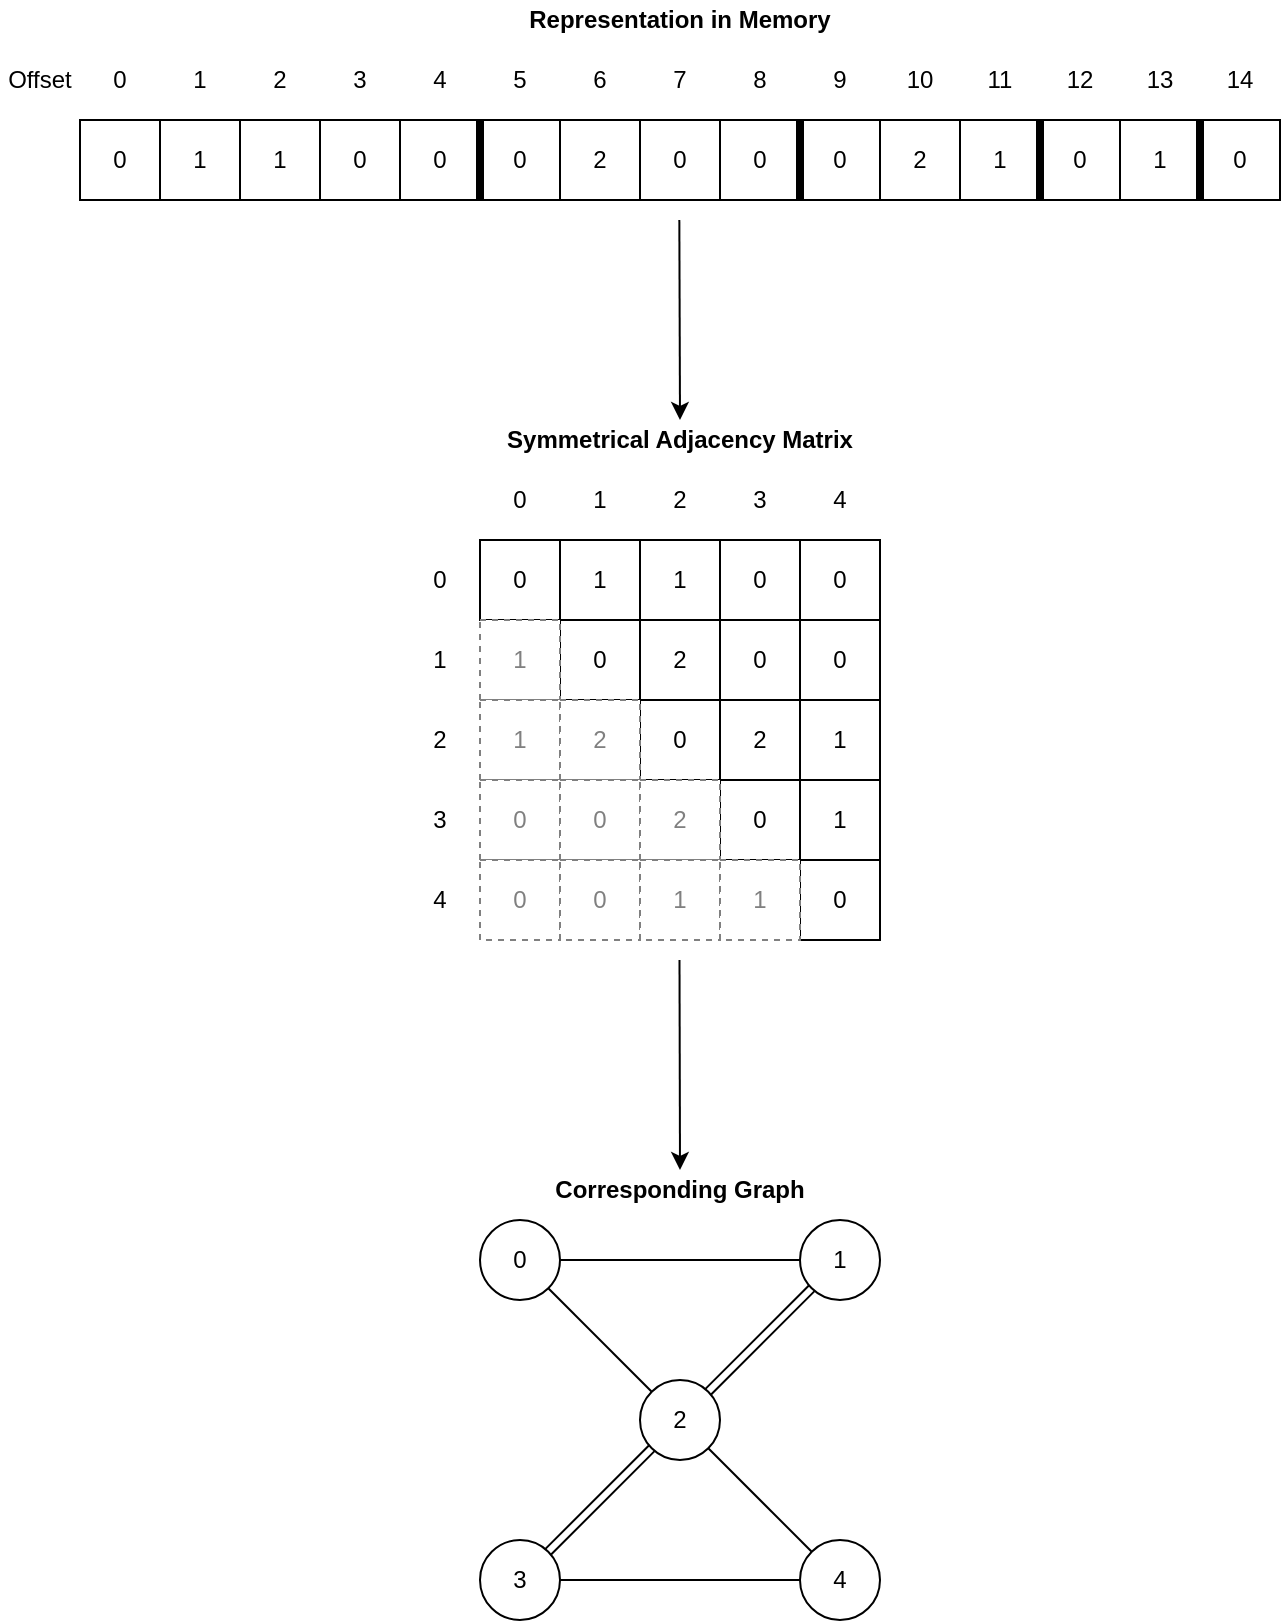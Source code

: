 <mxfile version="14.1.8" type="device"><diagram id="Jkv4MhnkdVMgu9zIAwIO" name="Page-1"><mxGraphModel dx="1152" dy="565" grid="1" gridSize="10" guides="1" tooltips="1" connect="1" arrows="1" fold="1" page="1" pageScale="1" pageWidth="850" pageHeight="1100" math="0" shadow="0"><root><mxCell id="0"/><mxCell id="1" parent="0"/><mxCell id="cvvr830qAXjLqjVrzHlL-1" value="0" style="rounded=0;whiteSpace=wrap;html=1;" parent="1" vertex="1"><mxGeometry x="345" y="415" width="40" height="40" as="geometry"/></mxCell><mxCell id="cvvr830qAXjLqjVrzHlL-2" value="1" style="rounded=0;whiteSpace=wrap;html=1;" parent="1" vertex="1"><mxGeometry x="385" y="415" width="40" height="40" as="geometry"/></mxCell><mxCell id="cvvr830qAXjLqjVrzHlL-3" value="1" style="rounded=0;whiteSpace=wrap;html=1;" parent="1" vertex="1"><mxGeometry x="425" y="415" width="40" height="40" as="geometry"/></mxCell><mxCell id="cvvr830qAXjLqjVrzHlL-4" value="0" style="rounded=0;whiteSpace=wrap;html=1;" parent="1" vertex="1"><mxGeometry x="465" y="415" width="40" height="40" as="geometry"/></mxCell><mxCell id="cvvr830qAXjLqjVrzHlL-5" value="0" style="rounded=0;whiteSpace=wrap;html=1;" parent="1" vertex="1"><mxGeometry x="505" y="415" width="40" height="40" as="geometry"/></mxCell><mxCell id="cvvr830qAXjLqjVrzHlL-6" value="0" style="rounded=0;whiteSpace=wrap;html=1;" parent="1" vertex="1"><mxGeometry x="385" y="455" width="40" height="40" as="geometry"/></mxCell><mxCell id="cvvr830qAXjLqjVrzHlL-7" value="2" style="rounded=0;whiteSpace=wrap;html=1;" parent="1" vertex="1"><mxGeometry x="425" y="455" width="40" height="40" as="geometry"/></mxCell><mxCell id="cvvr830qAXjLqjVrzHlL-8" value="0" style="rounded=0;whiteSpace=wrap;html=1;" parent="1" vertex="1"><mxGeometry x="465" y="455" width="40" height="40" as="geometry"/></mxCell><mxCell id="cvvr830qAXjLqjVrzHlL-9" value="0" style="rounded=0;whiteSpace=wrap;html=1;" parent="1" vertex="1"><mxGeometry x="505" y="455" width="40" height="40" as="geometry"/></mxCell><mxCell id="cvvr830qAXjLqjVrzHlL-11" value="0" style="rounded=0;whiteSpace=wrap;html=1;" parent="1" vertex="1"><mxGeometry x="425" y="495" width="40" height="40" as="geometry"/></mxCell><mxCell id="cvvr830qAXjLqjVrzHlL-12" value="2" style="rounded=0;whiteSpace=wrap;html=1;" parent="1" vertex="1"><mxGeometry x="465" y="495" width="40" height="40" as="geometry"/></mxCell><mxCell id="cvvr830qAXjLqjVrzHlL-13" value="1" style="rounded=0;whiteSpace=wrap;html=1;" parent="1" vertex="1"><mxGeometry x="505" y="495" width="40" height="40" as="geometry"/></mxCell><mxCell id="cvvr830qAXjLqjVrzHlL-15" value="0" style="rounded=0;whiteSpace=wrap;html=1;strokeColor=#000000;fontColor=#000000;" parent="1" vertex="1"><mxGeometry x="465" y="535" width="40" height="40" as="geometry"/></mxCell><mxCell id="cvvr830qAXjLqjVrzHlL-16" value="1" style="rounded=0;whiteSpace=wrap;html=1;" parent="1" vertex="1"><mxGeometry x="505" y="535" width="40" height="40" as="geometry"/></mxCell><mxCell id="cvvr830qAXjLqjVrzHlL-17" value="0" style="rounded=0;whiteSpace=wrap;html=1;" parent="1" vertex="1"><mxGeometry x="505" y="575" width="40" height="40" as="geometry"/></mxCell><mxCell id="cvvr830qAXjLqjVrzHlL-19" value="1" style="rounded=0;whiteSpace=wrap;html=1;dashed=1;strokeColor=#808080;fontColor=#808080;" parent="1" vertex="1"><mxGeometry x="345" y="455" width="40" height="40" as="geometry"/></mxCell><mxCell id="cvvr830qAXjLqjVrzHlL-20" value="1" style="rounded=0;whiteSpace=wrap;html=1;dashed=1;strokeColor=#808080;fontColor=#808080;" parent="1" vertex="1"><mxGeometry x="345" y="495" width="40" height="40" as="geometry"/></mxCell><mxCell id="cvvr830qAXjLqjVrzHlL-21" value="0" style="rounded=0;whiteSpace=wrap;html=1;dashed=1;strokeColor=#808080;fontColor=#808080;" parent="1" vertex="1"><mxGeometry x="345" y="535" width="40" height="40" as="geometry"/></mxCell><mxCell id="cvvr830qAXjLqjVrzHlL-22" value="0" style="rounded=0;whiteSpace=wrap;html=1;dashed=1;strokeColor=#808080;fontColor=#808080;" parent="1" vertex="1"><mxGeometry x="345" y="575" width="40" height="40" as="geometry"/></mxCell><mxCell id="cvvr830qAXjLqjVrzHlL-23" value="2" style="rounded=0;whiteSpace=wrap;html=1;dashed=1;strokeColor=#808080;fontColor=#808080;" parent="1" vertex="1"><mxGeometry x="385" y="495" width="40" height="40" as="geometry"/></mxCell><mxCell id="cvvr830qAXjLqjVrzHlL-24" value="0" style="rounded=0;whiteSpace=wrap;html=1;dashed=1;strokeColor=#808080;fontColor=#808080;" parent="1" vertex="1"><mxGeometry x="385" y="535" width="40" height="40" as="geometry"/></mxCell><mxCell id="cvvr830qAXjLqjVrzHlL-25" value="0" style="rounded=0;whiteSpace=wrap;html=1;dashed=1;strokeColor=#808080;fontColor=#808080;" parent="1" vertex="1"><mxGeometry x="385" y="575" width="40" height="40" as="geometry"/></mxCell><mxCell id="cvvr830qAXjLqjVrzHlL-26" value="2" style="rounded=0;whiteSpace=wrap;html=1;dashed=1;strokeColor=#808080;fontColor=#808080;" parent="1" vertex="1"><mxGeometry x="425" y="535" width="40" height="40" as="geometry"/></mxCell><mxCell id="cvvr830qAXjLqjVrzHlL-27" value="1" style="rounded=0;whiteSpace=wrap;html=1;dashed=1;strokeColor=#808080;fontColor=#808080;" parent="1" vertex="1"><mxGeometry x="425" y="575" width="40" height="40" as="geometry"/></mxCell><mxCell id="cvvr830qAXjLqjVrzHlL-28" value="1" style="rounded=0;whiteSpace=wrap;html=1;dashed=1;strokeColor=#808080;fontColor=#808080;" parent="1" vertex="1"><mxGeometry x="465" y="575" width="40" height="40" as="geometry"/></mxCell><mxCell id="cvvr830qAXjLqjVrzHlL-29" value="0" style="text;html=1;strokeColor=none;fillColor=none;align=center;verticalAlign=middle;whiteSpace=wrap;rounded=0;dashed=1;" parent="1" vertex="1"><mxGeometry x="345" y="375" width="40" height="40" as="geometry"/></mxCell><mxCell id="cvvr830qAXjLqjVrzHlL-30" value="0" style="text;html=1;strokeColor=none;fillColor=none;align=center;verticalAlign=middle;whiteSpace=wrap;rounded=0;dashed=1;" parent="1" vertex="1"><mxGeometry x="305" y="415" width="40" height="40" as="geometry"/></mxCell><mxCell id="cvvr830qAXjLqjVrzHlL-32" value="1" style="text;html=1;strokeColor=none;fillColor=none;align=center;verticalAlign=middle;whiteSpace=wrap;rounded=0;dashed=1;" parent="1" vertex="1"><mxGeometry x="385" y="375" width="40" height="40" as="geometry"/></mxCell><mxCell id="cvvr830qAXjLqjVrzHlL-33" value="1" style="text;html=1;strokeColor=none;fillColor=none;align=center;verticalAlign=middle;whiteSpace=wrap;rounded=0;dashed=1;" parent="1" vertex="1"><mxGeometry x="305" y="455" width="40" height="40" as="geometry"/></mxCell><mxCell id="cvvr830qAXjLqjVrzHlL-34" value="&lt;div&gt;2&lt;/div&gt;" style="text;html=1;strokeColor=none;fillColor=none;align=center;verticalAlign=middle;whiteSpace=wrap;rounded=0;dashed=1;" parent="1" vertex="1"><mxGeometry x="425" y="375" width="40" height="40" as="geometry"/></mxCell><mxCell id="cvvr830qAXjLqjVrzHlL-37" value="&lt;div&gt;2&lt;/div&gt;" style="text;html=1;strokeColor=none;fillColor=none;align=center;verticalAlign=middle;whiteSpace=wrap;rounded=0;dashed=1;" parent="1" vertex="1"><mxGeometry x="305" y="495" width="40" height="40" as="geometry"/></mxCell><mxCell id="cvvr830qAXjLqjVrzHlL-38" value="3" style="text;html=1;strokeColor=none;fillColor=none;align=center;verticalAlign=middle;whiteSpace=wrap;rounded=0;dashed=1;" parent="1" vertex="1"><mxGeometry x="465" y="375" width="40" height="40" as="geometry"/></mxCell><mxCell id="cvvr830qAXjLqjVrzHlL-39" value="3" style="text;html=1;strokeColor=none;fillColor=none;align=center;verticalAlign=middle;whiteSpace=wrap;rounded=0;dashed=1;" parent="1" vertex="1"><mxGeometry x="305" y="535" width="40" height="40" as="geometry"/></mxCell><mxCell id="cvvr830qAXjLqjVrzHlL-40" value="&lt;div&gt;4&lt;/div&gt;" style="text;html=1;strokeColor=none;fillColor=none;align=center;verticalAlign=middle;whiteSpace=wrap;rounded=0;dashed=1;" parent="1" vertex="1"><mxGeometry x="505" y="375" width="40" height="40" as="geometry"/></mxCell><mxCell id="cvvr830qAXjLqjVrzHlL-41" value="&lt;div&gt;4&lt;/div&gt;" style="text;html=1;strokeColor=none;fillColor=none;align=center;verticalAlign=middle;whiteSpace=wrap;rounded=0;dashed=1;" parent="1" vertex="1"><mxGeometry x="305" y="575" width="40" height="40" as="geometry"/></mxCell><mxCell id="cvvr830qAXjLqjVrzHlL-48" style="rounded=0;orthogonalLoop=1;jettySize=auto;html=1;endArrow=none;endFill=0;" parent="1" source="cvvr830qAXjLqjVrzHlL-42" target="cvvr830qAXjLqjVrzHlL-47" edge="1"><mxGeometry relative="1" as="geometry"/></mxCell><mxCell id="cvvr830qAXjLqjVrzHlL-53" style="edgeStyle=none;rounded=0;orthogonalLoop=1;jettySize=auto;html=1;exitX=1;exitY=0.5;exitDx=0;exitDy=0;entryX=0;entryY=0.5;entryDx=0;entryDy=0;endArrow=none;endFill=0;" parent="1" source="cvvr830qAXjLqjVrzHlL-42" target="cvvr830qAXjLqjVrzHlL-43" edge="1"><mxGeometry relative="1" as="geometry"/></mxCell><mxCell id="cvvr830qAXjLqjVrzHlL-42" value="0" style="ellipse;whiteSpace=wrap;html=1;" parent="1" vertex="1"><mxGeometry x="345" y="755" width="40" height="40" as="geometry"/></mxCell><mxCell id="cvvr830qAXjLqjVrzHlL-43" value="1" style="ellipse;whiteSpace=wrap;html=1;" parent="1" vertex="1"><mxGeometry x="505" y="755" width="40" height="40" as="geometry"/></mxCell><mxCell id="cvvr830qAXjLqjVrzHlL-54" style="edgeStyle=none;rounded=0;orthogonalLoop=1;jettySize=auto;html=1;exitX=1;exitY=0.5;exitDx=0;exitDy=0;entryX=0;entryY=0.5;entryDx=0;entryDy=0;endArrow=none;endFill=0;" parent="1" source="cvvr830qAXjLqjVrzHlL-44" target="cvvr830qAXjLqjVrzHlL-46" edge="1"><mxGeometry relative="1" as="geometry"/></mxCell><mxCell id="cvvr830qAXjLqjVrzHlL-44" value="3" style="ellipse;whiteSpace=wrap;html=1;" parent="1" vertex="1"><mxGeometry x="345" y="915" width="40" height="40" as="geometry"/></mxCell><mxCell id="cvvr830qAXjLqjVrzHlL-46" value="4" style="ellipse;whiteSpace=wrap;html=1;" parent="1" vertex="1"><mxGeometry x="505" y="915" width="40" height="40" as="geometry"/></mxCell><mxCell id="cvvr830qAXjLqjVrzHlL-49" style="edgeStyle=none;rounded=0;orthogonalLoop=1;jettySize=auto;html=1;exitX=1;exitY=0;exitDx=0;exitDy=0;entryX=0;entryY=1;entryDx=0;entryDy=0;endArrow=none;endFill=0;shape=link;" parent="1" source="cvvr830qAXjLqjVrzHlL-47" target="cvvr830qAXjLqjVrzHlL-43" edge="1"><mxGeometry relative="1" as="geometry"/></mxCell><mxCell id="cvvr830qAXjLqjVrzHlL-50" style="edgeStyle=none;rounded=0;orthogonalLoop=1;jettySize=auto;html=1;exitX=1;exitY=1;exitDx=0;exitDy=0;endArrow=none;endFill=0;" parent="1" source="cvvr830qAXjLqjVrzHlL-47" target="cvvr830qAXjLqjVrzHlL-46" edge="1"><mxGeometry relative="1" as="geometry"/></mxCell><mxCell id="cvvr830qAXjLqjVrzHlL-51" style="edgeStyle=none;rounded=0;orthogonalLoop=1;jettySize=auto;html=1;exitX=0;exitY=1;exitDx=0;exitDy=0;entryX=1;entryY=0;entryDx=0;entryDy=0;endArrow=none;endFill=0;shape=link;" parent="1" source="cvvr830qAXjLqjVrzHlL-47" target="cvvr830qAXjLqjVrzHlL-44" edge="1"><mxGeometry relative="1" as="geometry"/></mxCell><mxCell id="cvvr830qAXjLqjVrzHlL-47" value="2" style="ellipse;whiteSpace=wrap;html=1;" parent="1" vertex="1"><mxGeometry x="425" y="835" width="40" height="40" as="geometry"/></mxCell><mxCell id="cvvr830qAXjLqjVrzHlL-52" value="" style="endArrow=classic;html=1;entryX=0.5;entryY=0;entryDx=0;entryDy=0;" parent="1" target="cvvr830qAXjLqjVrzHlL-56" edge="1"><mxGeometry width="50" height="50" relative="1" as="geometry"><mxPoint x="444.75" y="625" as="sourcePoint"/><mxPoint x="444.75" y="695" as="targetPoint"/></mxGeometry></mxCell><mxCell id="cvvr830qAXjLqjVrzHlL-55" value="Symmetrical Adjacency Matrix" style="text;html=1;strokeColor=none;fillColor=none;align=center;verticalAlign=middle;whiteSpace=wrap;rounded=0;fontColor=#000000;fontStyle=1" parent="1" vertex="1"><mxGeometry x="345" y="355" width="200" height="20" as="geometry"/></mxCell><mxCell id="cvvr830qAXjLqjVrzHlL-56" value="Corresponding Graph" style="text;html=1;strokeColor=none;fillColor=none;align=center;verticalAlign=middle;whiteSpace=wrap;rounded=0;fontColor=#000000;fontStyle=1" parent="1" vertex="1"><mxGeometry x="345" y="730" width="200" height="20" as="geometry"/></mxCell><mxCell id="cvvr830qAXjLqjVrzHlL-57" value="0" style="rounded=0;whiteSpace=wrap;html=1;" parent="1" vertex="1"><mxGeometry x="145" y="205" width="40" height="40" as="geometry"/></mxCell><mxCell id="cvvr830qAXjLqjVrzHlL-58" value="1" style="rounded=0;whiteSpace=wrap;html=1;" parent="1" vertex="1"><mxGeometry x="185" y="205" width="40" height="40" as="geometry"/></mxCell><mxCell id="cvvr830qAXjLqjVrzHlL-59" value="1" style="rounded=0;whiteSpace=wrap;html=1;" parent="1" vertex="1"><mxGeometry x="225" y="205" width="40" height="40" as="geometry"/></mxCell><mxCell id="cvvr830qAXjLqjVrzHlL-60" value="0" style="rounded=0;whiteSpace=wrap;html=1;" parent="1" vertex="1"><mxGeometry x="265" y="205" width="40" height="40" as="geometry"/></mxCell><mxCell id="cvvr830qAXjLqjVrzHlL-61" value="0" style="rounded=0;whiteSpace=wrap;html=1;" parent="1" vertex="1"><mxGeometry x="305" y="205" width="40" height="40" as="geometry"/></mxCell><mxCell id="cvvr830qAXjLqjVrzHlL-62" value="0" style="rounded=0;whiteSpace=wrap;html=1;" parent="1" vertex="1"><mxGeometry x="345" y="205" width="40" height="40" as="geometry"/></mxCell><mxCell id="cvvr830qAXjLqjVrzHlL-63" value="2" style="rounded=0;whiteSpace=wrap;html=1;" parent="1" vertex="1"><mxGeometry x="385" y="205" width="40" height="40" as="geometry"/></mxCell><mxCell id="cvvr830qAXjLqjVrzHlL-64" value="0" style="rounded=0;whiteSpace=wrap;html=1;" parent="1" vertex="1"><mxGeometry x="425" y="205" width="40" height="40" as="geometry"/></mxCell><mxCell id="cvvr830qAXjLqjVrzHlL-65" value="0" style="rounded=0;whiteSpace=wrap;html=1;" parent="1" vertex="1"><mxGeometry x="465" y="205" width="40" height="40" as="geometry"/></mxCell><mxCell id="cvvr830qAXjLqjVrzHlL-66" value="" style="endArrow=none;html=1;fontColor=#000000;entryX=0;entryY=0;entryDx=0;entryDy=0;exitX=0;exitY=1;exitDx=0;exitDy=0;strokeWidth=4;" parent="1" source="cvvr830qAXjLqjVrzHlL-62" target="cvvr830qAXjLqjVrzHlL-62" edge="1"><mxGeometry width="50" height="50" relative="1" as="geometry"><mxPoint x="325" y="295" as="sourcePoint"/><mxPoint x="375" y="245" as="targetPoint"/></mxGeometry></mxCell><mxCell id="cvvr830qAXjLqjVrzHlL-67" value="0" style="rounded=0;whiteSpace=wrap;html=1;" parent="1" vertex="1"><mxGeometry x="505" y="205" width="40" height="40" as="geometry"/></mxCell><mxCell id="cvvr830qAXjLqjVrzHlL-68" value="2" style="rounded=0;whiteSpace=wrap;html=1;" parent="1" vertex="1"><mxGeometry x="545" y="205" width="40" height="40" as="geometry"/></mxCell><mxCell id="cvvr830qAXjLqjVrzHlL-69" value="1" style="rounded=0;whiteSpace=wrap;html=1;" parent="1" vertex="1"><mxGeometry x="585" y="205" width="40" height="40" as="geometry"/></mxCell><mxCell id="cvvr830qAXjLqjVrzHlL-70" value="" style="endArrow=none;html=1;fontColor=#000000;entryX=0;entryY=0;entryDx=0;entryDy=0;exitX=0;exitY=1;exitDx=0;exitDy=0;strokeWidth=4;" parent="1" edge="1"><mxGeometry width="50" height="50" relative="1" as="geometry"><mxPoint x="505" y="245" as="sourcePoint"/><mxPoint x="505" y="205" as="targetPoint"/></mxGeometry></mxCell><mxCell id="cvvr830qAXjLqjVrzHlL-71" value="0" style="rounded=0;whiteSpace=wrap;html=1;strokeColor=#000000;fontColor=#000000;" parent="1" vertex="1"><mxGeometry x="625" y="205" width="40" height="40" as="geometry"/></mxCell><mxCell id="cvvr830qAXjLqjVrzHlL-72" value="1" style="rounded=0;whiteSpace=wrap;html=1;" parent="1" vertex="1"><mxGeometry x="665" y="205" width="40" height="40" as="geometry"/></mxCell><mxCell id="cvvr830qAXjLqjVrzHlL-73" value="" style="endArrow=none;html=1;fontColor=#000000;entryX=0;entryY=0;entryDx=0;entryDy=0;exitX=0;exitY=1;exitDx=0;exitDy=0;strokeWidth=4;" parent="1" edge="1"><mxGeometry width="50" height="50" relative="1" as="geometry"><mxPoint x="625" y="245" as="sourcePoint"/><mxPoint x="625" y="205" as="targetPoint"/></mxGeometry></mxCell><mxCell id="cvvr830qAXjLqjVrzHlL-74" value="0" style="rounded=0;whiteSpace=wrap;html=1;" parent="1" vertex="1"><mxGeometry x="705" y="205" width="40" height="40" as="geometry"/></mxCell><mxCell id="cvvr830qAXjLqjVrzHlL-75" value="" style="endArrow=none;html=1;fontColor=#000000;entryX=0;entryY=0;entryDx=0;entryDy=0;exitX=0;exitY=1;exitDx=0;exitDy=0;strokeWidth=4;" parent="1" edge="1"><mxGeometry width="50" height="50" relative="1" as="geometry"><mxPoint x="705" y="245" as="sourcePoint"/><mxPoint x="705" y="205" as="targetPoint"/></mxGeometry></mxCell><mxCell id="cvvr830qAXjLqjVrzHlL-76" value="Representation in Memory" style="text;html=1;strokeColor=none;fillColor=none;align=center;verticalAlign=middle;whiteSpace=wrap;rounded=0;fontColor=#000000;fontStyle=1" parent="1" vertex="1"><mxGeometry x="145" y="145" width="600" height="20" as="geometry"/></mxCell><mxCell id="cvvr830qAXjLqjVrzHlL-77" value="0" style="text;html=1;strokeColor=none;fillColor=none;align=center;verticalAlign=middle;whiteSpace=wrap;rounded=0;dashed=1;" parent="1" vertex="1"><mxGeometry x="145" y="165" width="40" height="40" as="geometry"/></mxCell><mxCell id="cvvr830qAXjLqjVrzHlL-78" value="1" style="text;html=1;strokeColor=none;fillColor=none;align=center;verticalAlign=middle;whiteSpace=wrap;rounded=0;dashed=1;" parent="1" vertex="1"><mxGeometry x="185" y="165" width="40" height="40" as="geometry"/></mxCell><mxCell id="cvvr830qAXjLqjVrzHlL-79" value="&lt;div&gt;2&lt;/div&gt;" style="text;html=1;strokeColor=none;fillColor=none;align=center;verticalAlign=middle;whiteSpace=wrap;rounded=0;dashed=1;" parent="1" vertex="1"><mxGeometry x="225" y="165" width="40" height="40" as="geometry"/></mxCell><mxCell id="cvvr830qAXjLqjVrzHlL-80" value="3" style="text;html=1;strokeColor=none;fillColor=none;align=center;verticalAlign=middle;whiteSpace=wrap;rounded=0;dashed=1;" parent="1" vertex="1"><mxGeometry x="265" y="165" width="40" height="40" as="geometry"/></mxCell><mxCell id="cvvr830qAXjLqjVrzHlL-81" value="&lt;div&gt;4&lt;/div&gt;" style="text;html=1;strokeColor=none;fillColor=none;align=center;verticalAlign=middle;whiteSpace=wrap;rounded=0;dashed=1;" parent="1" vertex="1"><mxGeometry x="305" y="165" width="40" height="40" as="geometry"/></mxCell><mxCell id="cvvr830qAXjLqjVrzHlL-82" value="5" style="text;html=1;strokeColor=none;fillColor=none;align=center;verticalAlign=middle;whiteSpace=wrap;rounded=0;dashed=1;" parent="1" vertex="1"><mxGeometry x="345" y="165" width="40" height="40" as="geometry"/></mxCell><mxCell id="cvvr830qAXjLqjVrzHlL-83" value="6" style="text;html=1;strokeColor=none;fillColor=none;align=center;verticalAlign=middle;whiteSpace=wrap;rounded=0;dashed=1;" parent="1" vertex="1"><mxGeometry x="385" y="165" width="40" height="40" as="geometry"/></mxCell><mxCell id="cvvr830qAXjLqjVrzHlL-84" value="7" style="text;html=1;strokeColor=none;fillColor=none;align=center;verticalAlign=middle;whiteSpace=wrap;rounded=0;dashed=1;" parent="1" vertex="1"><mxGeometry x="425" y="165" width="40" height="40" as="geometry"/></mxCell><mxCell id="cvvr830qAXjLqjVrzHlL-85" value="8" style="text;html=1;strokeColor=none;fillColor=none;align=center;verticalAlign=middle;whiteSpace=wrap;rounded=0;dashed=1;" parent="1" vertex="1"><mxGeometry x="465" y="165" width="40" height="40" as="geometry"/></mxCell><mxCell id="cvvr830qAXjLqjVrzHlL-86" value="9" style="text;html=1;strokeColor=none;fillColor=none;align=center;verticalAlign=middle;whiteSpace=wrap;rounded=0;dashed=1;" parent="1" vertex="1"><mxGeometry x="505" y="165" width="40" height="40" as="geometry"/></mxCell><mxCell id="cvvr830qAXjLqjVrzHlL-87" value="10" style="text;html=1;strokeColor=none;fillColor=none;align=center;verticalAlign=middle;whiteSpace=wrap;rounded=0;dashed=1;" parent="1" vertex="1"><mxGeometry x="545" y="165" width="40" height="40" as="geometry"/></mxCell><mxCell id="cvvr830qAXjLqjVrzHlL-88" value="11" style="text;html=1;strokeColor=none;fillColor=none;align=center;verticalAlign=middle;whiteSpace=wrap;rounded=0;dashed=1;" parent="1" vertex="1"><mxGeometry x="585" y="165" width="40" height="40" as="geometry"/></mxCell><mxCell id="cvvr830qAXjLqjVrzHlL-89" value="12" style="text;html=1;strokeColor=none;fillColor=none;align=center;verticalAlign=middle;whiteSpace=wrap;rounded=0;dashed=1;" parent="1" vertex="1"><mxGeometry x="625" y="165" width="40" height="40" as="geometry"/></mxCell><mxCell id="cvvr830qAXjLqjVrzHlL-90" value="13" style="text;html=1;strokeColor=none;fillColor=none;align=center;verticalAlign=middle;whiteSpace=wrap;rounded=0;dashed=1;" parent="1" vertex="1"><mxGeometry x="665" y="165" width="40" height="40" as="geometry"/></mxCell><mxCell id="cvvr830qAXjLqjVrzHlL-91" value="14" style="text;html=1;strokeColor=none;fillColor=none;align=center;verticalAlign=middle;whiteSpace=wrap;rounded=0;dashed=1;" parent="1" vertex="1"><mxGeometry x="705" y="165" width="40" height="40" as="geometry"/></mxCell><mxCell id="cvvr830qAXjLqjVrzHlL-92" value="" style="endArrow=classic;html=1;entryX=0.5;entryY=0;entryDx=0;entryDy=0;" parent="1" target="cvvr830qAXjLqjVrzHlL-55" edge="1"><mxGeometry width="50" height="50" relative="1" as="geometry"><mxPoint x="444.67" y="255" as="sourcePoint"/><mxPoint x="444.92" y="345" as="targetPoint"/></mxGeometry></mxCell><mxCell id="cvvr830qAXjLqjVrzHlL-93" value="Offset" style="text;html=1;strokeColor=none;fillColor=none;align=center;verticalAlign=middle;whiteSpace=wrap;rounded=0;fontColor=#000000;" parent="1" vertex="1"><mxGeometry x="105" y="175" width="40" height="20" as="geometry"/></mxCell></root></mxGraphModel></diagram></mxfile>